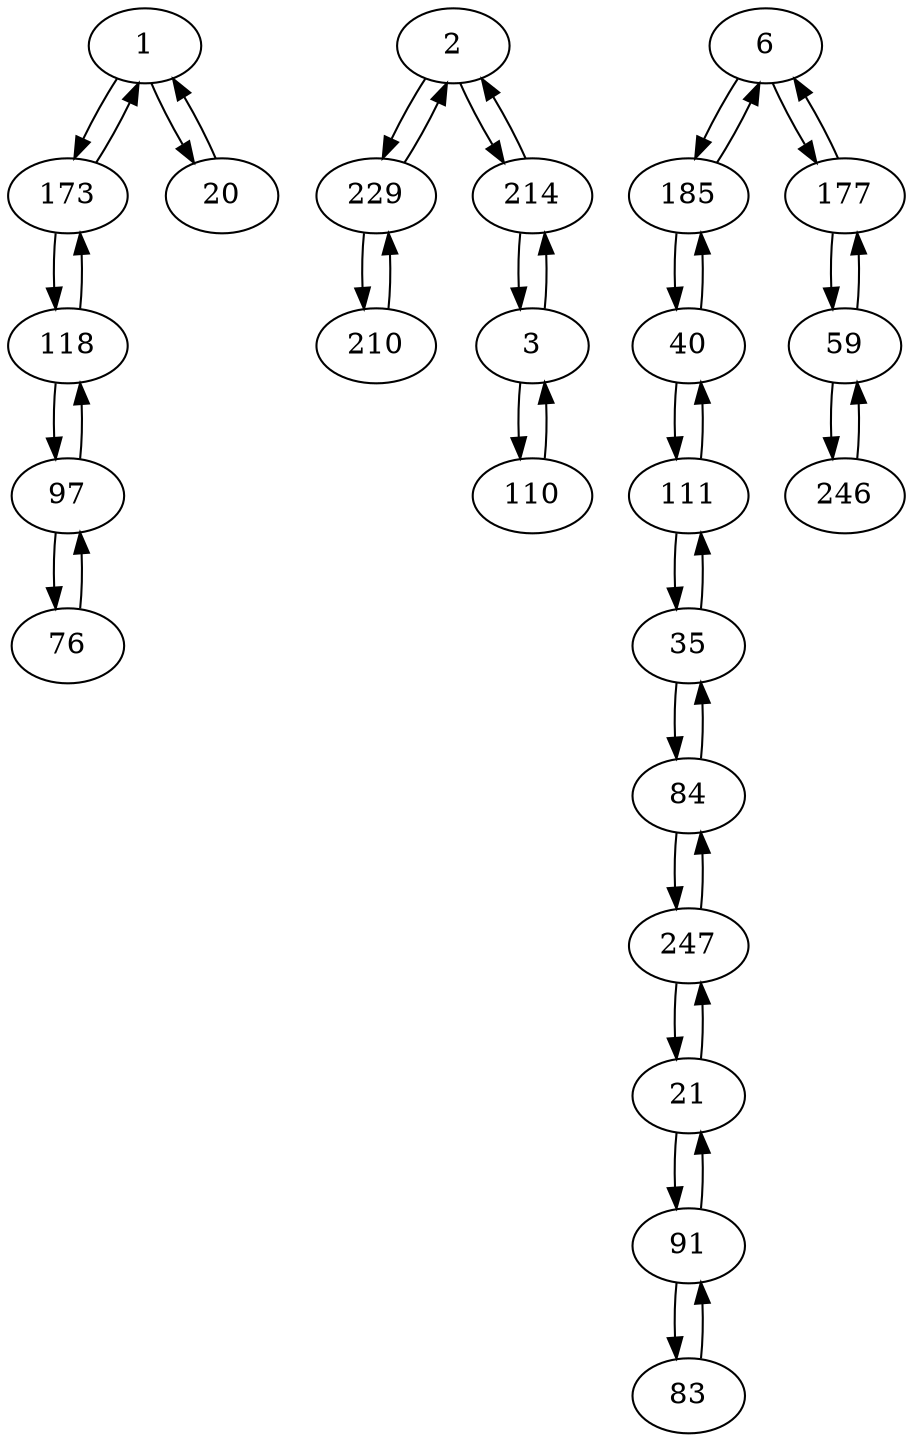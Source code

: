 digraph G {
1 -> 173;
2 -> 229;
3 -> 110;
6 -> 185;
20 -> 1;
21 -> 247;
35 -> 111;
40 -> 111;
59 -> 246;
83 -> 91;
84 -> 247;
91 -> 21;
97 -> 76;
111 -> 35;
118 -> 97;
173 -> 1;
177 -> 59;
185 -> 6;
214 -> 3;
229 -> 2;
246 -> 59;
247 -> 21;
1 -> 20;
2 -> 214;
3 -> 214;
6 -> 177;
21 -> 91;
35 -> 84;
40 -> 185;
59 -> 177;
76 -> 97;
84 -> 35;
91 -> 83;
97 -> 118;
110 -> 3;
111 -> 40;
118 -> 173;
173 -> 118;
177 -> 6;
185 -> 40;
210 -> 229;
214 -> 2;
229 -> 210;
247 -> 84;
}

